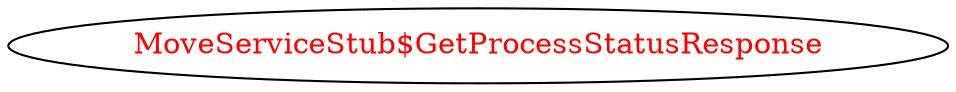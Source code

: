 digraph dependencyGraph {
 concentrate=true;
 ranksep="2.0";
 rankdir="LR"; 
 splines="ortho";
"MoveServiceStub$GetProcessStatusResponse" [fontcolor="red"];
}